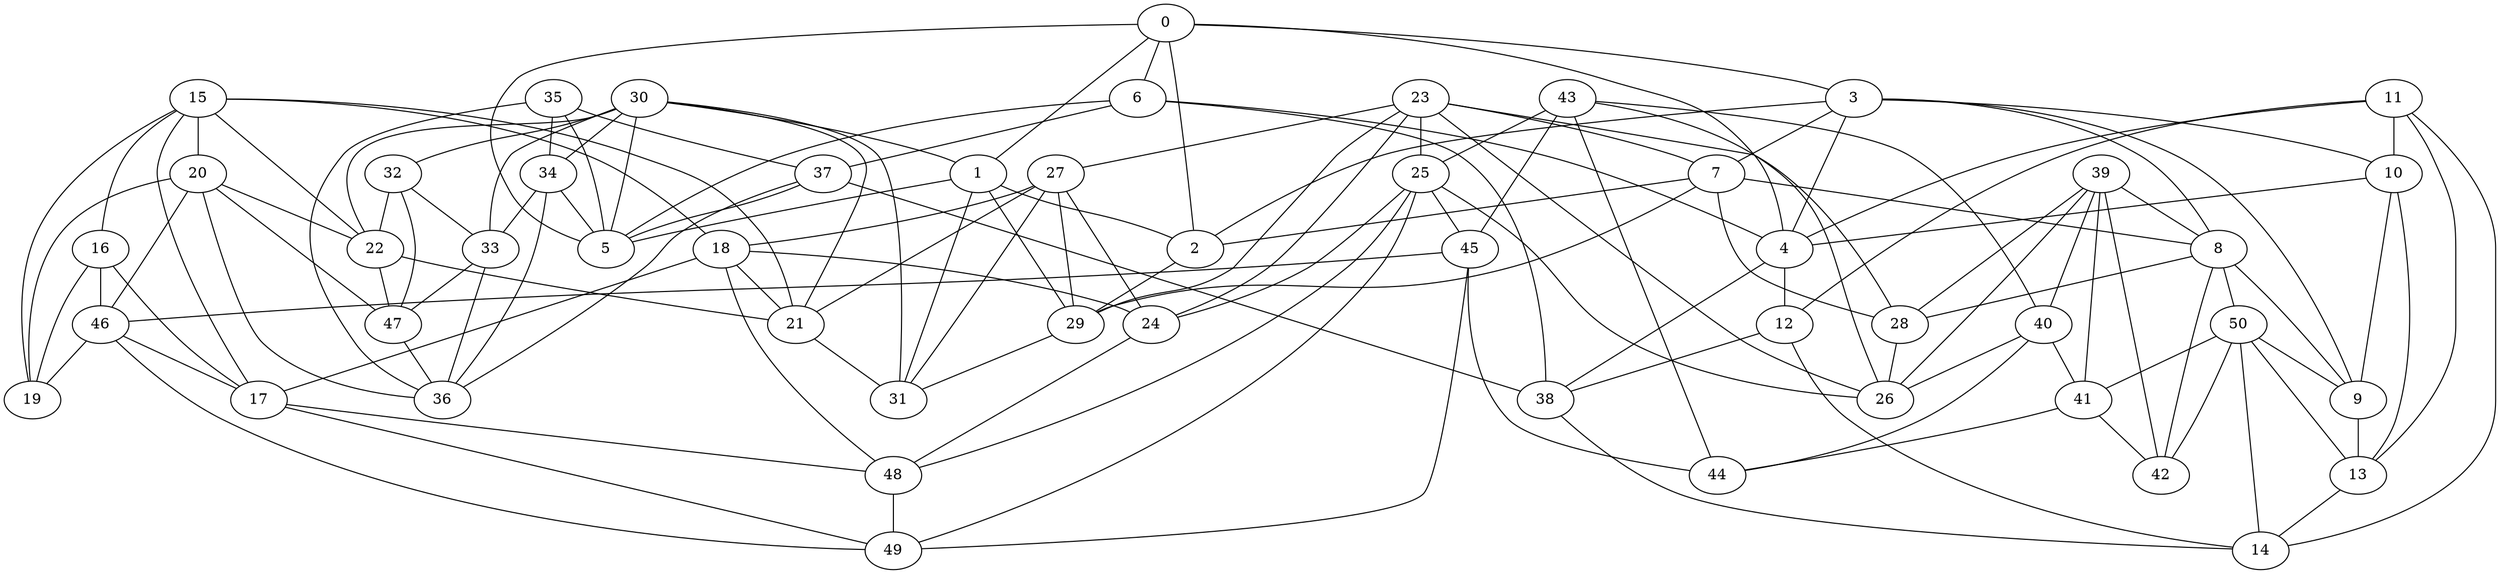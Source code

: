 graph G {
0;
1;
2;
3;
4;
5;
6;
7;
8;
9;
10;
11;
12;
13;
14;
15;
16;
17;
18;
19;
20;
21;
22;
23;
24;
25;
26;
27;
28;
29;
30;
31;
32;
33;
34;
35;
36;
37;
38;
39;
40;
41;
42;
43;
44;
45;
46;
47;
48;
49;
50;
0--1 ;
0--2 ;
0--3 ;
0--4 ;
0--5 ;
0--6 ;
3--7 ;
3--8 ;
3--9 ;
3--2 ;
3--4 ;
3--10 ;
11--4 ;
11--10 ;
11--12 ;
11--13 ;
11--14 ;
15--16 ;
15--17 ;
15--18 ;
15--19 ;
15--20 ;
15--21 ;
15--22 ;
23--24 ;
23--25 ;
23--26 ;
23--27 ;
23--28 ;
23--29 ;
23--7 ;
30--21 ;
30--22 ;
30--31 ;
30--32 ;
30--1 ;
30--5 ;
30--33 ;
30--34 ;
35--5 ;
35--34 ;
35--36 ;
35--37 ;
6--5 ;
6--4 ;
6--37 ;
6--38 ;
39--40 ;
39--26 ;
39--41 ;
39--28 ;
39--42 ;
39--8 ;
43--44 ;
43--45 ;
43--25 ;
43--40 ;
43--26 ;
7--28 ;
7--29 ;
7--8 ;
7--2 ;
27--18 ;
27--24 ;
27--21 ;
27--31 ;
27--29 ;
20--46 ;
20--19 ;
20--22 ;
20--47 ;
20--36 ;
32--22 ;
32--47 ;
32--33 ;
25--48 ;
25--49 ;
25--45 ;
25--24 ;
25--26 ;
8--42 ;
8--28 ;
8--50 ;
8--9 ;
18--24 ;
18--48 ;
18--17 ;
18--21 ;
22--21 ;
22--47 ;
16--17 ;
16--46 ;
16--19 ;
10--9 ;
10--13 ;
10--4 ;
50--42 ;
50--41 ;
50--9 ;
50--13 ;
50--14 ;
4--12 ;
4--38 ;
34--33 ;
34--5 ;
34--36 ;
33--47 ;
33--36 ;
47--36 ;
37--5 ;
37--38 ;
37--36 ;
1--29 ;
1--31 ;
1--2 ;
1--5 ;
12--38 ;
12--14 ;
9--13 ;
40--44 ;
40--26 ;
40--41 ;
38--14 ;
2--29 ;
45--49 ;
45--46 ;
45--44 ;
41--42 ;
41--44 ;
13--14 ;
24--48 ;
28--26 ;
46--49 ;
46--17 ;
46--19 ;
17--49 ;
17--48 ;
48--49 ;
29--31 ;
21--31 ;
}
